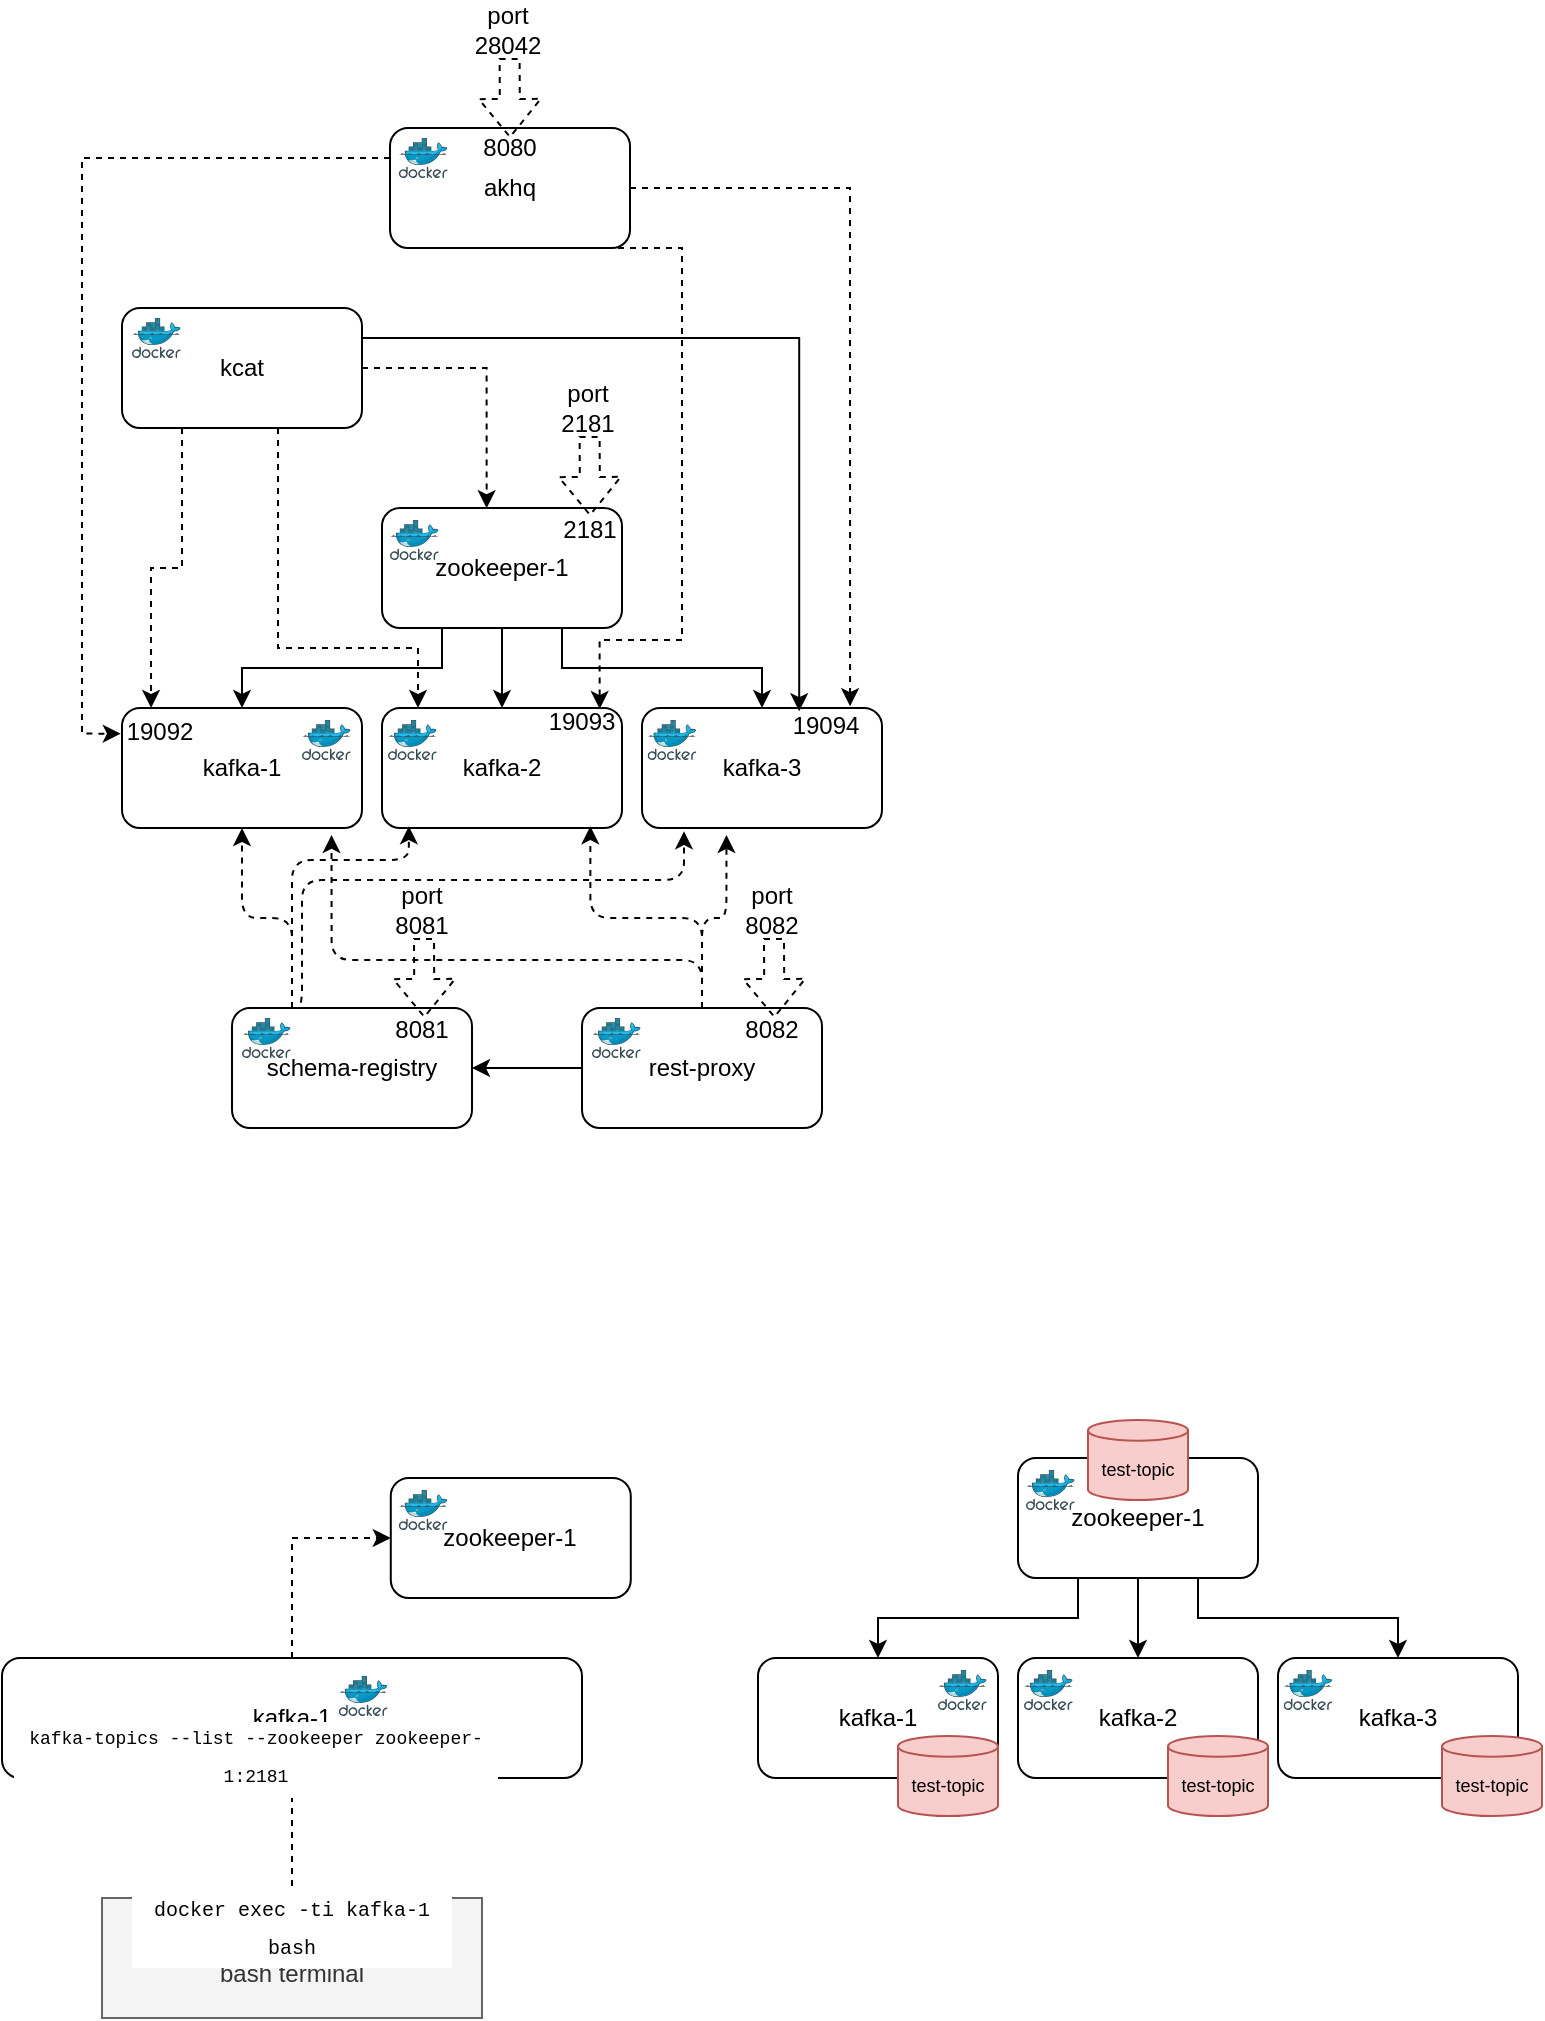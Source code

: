 <mxfile pages="3">
    <diagram id="u_uuwRc1NOv4MtVCJ0st" name="Page-1">
        <mxGraphModel dx="965" dy="603" grid="0" gridSize="10" guides="1" tooltips="1" connect="1" arrows="1" fold="1" page="1" pageScale="1" pageWidth="850" pageHeight="1100" math="0" shadow="0">
            <root>
                <mxCell id="0"/>
                <mxCell id="1" parent="0"/>
                <mxCell id="iMErdK-eLQG_Rrcvuobb-1" value="kafka-1" style="rounded=1;whiteSpace=wrap;html=1;" parent="1" vertex="1">
                    <mxGeometry x="140" y="374" width="120" height="60" as="geometry"/>
                </mxCell>
                <mxCell id="iMErdK-eLQG_Rrcvuobb-12" style="edgeStyle=orthogonalEdgeStyle;rounded=0;orthogonalLoop=1;jettySize=auto;html=1;exitX=0.25;exitY=1;exitDx=0;exitDy=0;entryX=0.5;entryY=0;entryDx=0;entryDy=0;" parent="1" source="iMErdK-eLQG_Rrcvuobb-2" target="iMErdK-eLQG_Rrcvuobb-1" edge="1">
                    <mxGeometry relative="1" as="geometry"/>
                </mxCell>
                <mxCell id="iMErdK-eLQG_Rrcvuobb-13" style="edgeStyle=orthogonalEdgeStyle;rounded=0;orthogonalLoop=1;jettySize=auto;html=1;exitX=0.5;exitY=1;exitDx=0;exitDy=0;entryX=0.5;entryY=0;entryDx=0;entryDy=0;" parent="1" source="iMErdK-eLQG_Rrcvuobb-2" target="iMErdK-eLQG_Rrcvuobb-3" edge="1">
                    <mxGeometry relative="1" as="geometry"/>
                </mxCell>
                <mxCell id="iMErdK-eLQG_Rrcvuobb-14" style="edgeStyle=orthogonalEdgeStyle;rounded=0;orthogonalLoop=1;jettySize=auto;html=1;exitX=0.75;exitY=1;exitDx=0;exitDy=0;entryX=0.5;entryY=0;entryDx=0;entryDy=0;" parent="1" source="iMErdK-eLQG_Rrcvuobb-2" target="iMErdK-eLQG_Rrcvuobb-4" edge="1">
                    <mxGeometry relative="1" as="geometry"/>
                </mxCell>
                <mxCell id="iMErdK-eLQG_Rrcvuobb-2" value="zookeeper-1" style="rounded=1;whiteSpace=wrap;html=1;" parent="1" vertex="1">
                    <mxGeometry x="270" y="274" width="120" height="60" as="geometry"/>
                </mxCell>
                <mxCell id="iMErdK-eLQG_Rrcvuobb-3" value="kafka-2" style="rounded=1;whiteSpace=wrap;html=1;" parent="1" vertex="1">
                    <mxGeometry x="270" y="374" width="120" height="60" as="geometry"/>
                </mxCell>
                <mxCell id="iMErdK-eLQG_Rrcvuobb-4" value="kafka-3" style="rounded=1;whiteSpace=wrap;html=1;" parent="1" vertex="1">
                    <mxGeometry x="400" y="374" width="120" height="60" as="geometry"/>
                </mxCell>
                <mxCell id="iMErdK-eLQG_Rrcvuobb-15" style="edgeStyle=orthogonalEdgeStyle;rounded=0;orthogonalLoop=1;jettySize=auto;html=1;exitX=1;exitY=0.5;exitDx=0;exitDy=0;entryX=0.436;entryY=0.002;entryDx=0;entryDy=0;entryPerimeter=0;dashed=1;" parent="1" source="iMErdK-eLQG_Rrcvuobb-5" target="iMErdK-eLQG_Rrcvuobb-2" edge="1">
                    <mxGeometry relative="1" as="geometry"/>
                </mxCell>
                <mxCell id="iMErdK-eLQG_Rrcvuobb-16" style="edgeStyle=orthogonalEdgeStyle;rounded=0;orthogonalLoop=1;jettySize=auto;html=1;exitX=0.25;exitY=1;exitDx=0;exitDy=0;entryX=0.121;entryY=-0.001;entryDx=0;entryDy=0;entryPerimeter=0;dashed=1;" parent="1" source="iMErdK-eLQG_Rrcvuobb-5" target="iMErdK-eLQG_Rrcvuobb-1" edge="1">
                    <mxGeometry relative="1" as="geometry"/>
                </mxCell>
                <mxCell id="iMErdK-eLQG_Rrcvuobb-17" style="edgeStyle=orthogonalEdgeStyle;rounded=0;orthogonalLoop=1;jettySize=auto;html=1;exitX=1;exitY=0.25;exitDx=0;exitDy=0;entryX=0.655;entryY=0.027;entryDx=0;entryDy=0;entryPerimeter=0;" parent="1" source="iMErdK-eLQG_Rrcvuobb-5" target="iMErdK-eLQG_Rrcvuobb-4" edge="1">
                    <mxGeometry relative="1" as="geometry"/>
                </mxCell>
                <mxCell id="iMErdK-eLQG_Rrcvuobb-18" style="edgeStyle=orthogonalEdgeStyle;rounded=0;orthogonalLoop=1;jettySize=auto;html=1;exitX=0.75;exitY=1;exitDx=0;exitDy=0;entryX=0.25;entryY=0;entryDx=0;entryDy=0;dashed=1;" parent="1" edge="1">
                    <mxGeometry relative="1" as="geometry">
                        <mxPoint x="218" y="234" as="sourcePoint"/>
                        <mxPoint x="288" y="374" as="targetPoint"/>
                        <Array as="points">
                            <mxPoint x="218" y="344"/>
                            <mxPoint x="288" y="344"/>
                        </Array>
                    </mxGeometry>
                </mxCell>
                <mxCell id="iMErdK-eLQG_Rrcvuobb-5" value="kcat" style="rounded=1;whiteSpace=wrap;html=1;" parent="1" vertex="1">
                    <mxGeometry x="140" y="174" width="120" height="60" as="geometry"/>
                </mxCell>
                <mxCell id="iMErdK-eLQG_Rrcvuobb-6" value="" style="sketch=0;aspect=fixed;html=1;points=[];align=center;image;fontSize=12;image=img/lib/mscae/Docker.svg;" parent="1" vertex="1">
                    <mxGeometry x="230" y="380" width="24.39" height="20" as="geometry"/>
                </mxCell>
                <mxCell id="iMErdK-eLQG_Rrcvuobb-7" value="" style="sketch=0;aspect=fixed;html=1;points=[];align=center;image;fontSize=12;image=img/lib/mscae/Docker.svg;" parent="1" vertex="1">
                    <mxGeometry x="273" y="380" width="24.39" height="20" as="geometry"/>
                </mxCell>
                <mxCell id="iMErdK-eLQG_Rrcvuobb-10" value="" style="sketch=0;aspect=fixed;html=1;points=[];align=center;image;fontSize=12;image=img/lib/mscae/Docker.svg;" parent="1" vertex="1">
                    <mxGeometry x="145" y="179" width="24.39" height="20" as="geometry"/>
                </mxCell>
                <mxCell id="iMErdK-eLQG_Rrcvuobb-11" value="" style="sketch=0;aspect=fixed;html=1;points=[];align=center;image;fontSize=12;image=img/lib/mscae/Docker.svg;" parent="1" vertex="1">
                    <mxGeometry x="274" y="280" width="24.39" height="20" as="geometry"/>
                </mxCell>
                <mxCell id="Xvgvric5l0xAFflvNCxh-2" style="edgeStyle=orthogonalEdgeStyle;rounded=0;orthogonalLoop=1;jettySize=auto;html=1;exitX=1;exitY=0.5;exitDx=0;exitDy=0;entryX=0.867;entryY=-0.015;entryDx=0;entryDy=0;entryPerimeter=0;dashed=1;" parent="1" source="iMErdK-eLQG_Rrcvuobb-19" target="iMErdK-eLQG_Rrcvuobb-4" edge="1">
                    <mxGeometry relative="1" as="geometry"/>
                </mxCell>
                <mxCell id="Xvgvric5l0xAFflvNCxh-3" style="edgeStyle=orthogonalEdgeStyle;rounded=0;orthogonalLoop=1;jettySize=auto;html=1;exitX=0;exitY=0.25;exitDx=0;exitDy=0;dashed=1;entryX=-0.005;entryY=0.214;entryDx=0;entryDy=0;entryPerimeter=0;" parent="1" source="iMErdK-eLQG_Rrcvuobb-19" target="iMErdK-eLQG_Rrcvuobb-1" edge="1">
                    <mxGeometry relative="1" as="geometry"/>
                </mxCell>
                <mxCell id="Xvgvric5l0xAFflvNCxh-4" style="edgeStyle=orthogonalEdgeStyle;rounded=0;orthogonalLoop=1;jettySize=auto;html=1;exitX=0.75;exitY=1;exitDx=0;exitDy=0;entryX=0.907;entryY=0.009;entryDx=0;entryDy=0;entryPerimeter=0;dashed=1;" parent="1" source="iMErdK-eLQG_Rrcvuobb-19" target="iMErdK-eLQG_Rrcvuobb-3" edge="1">
                    <mxGeometry relative="1" as="geometry">
                        <Array as="points">
                            <mxPoint x="420" y="144"/>
                            <mxPoint x="420" y="340"/>
                            <mxPoint x="379" y="340"/>
                        </Array>
                    </mxGeometry>
                </mxCell>
                <mxCell id="iMErdK-eLQG_Rrcvuobb-19" value="akhq" style="rounded=1;whiteSpace=wrap;html=1;" parent="1" vertex="1">
                    <mxGeometry x="274.0" y="84" width="120" height="60" as="geometry"/>
                </mxCell>
                <mxCell id="iMErdK-eLQG_Rrcvuobb-20" value="" style="sketch=0;aspect=fixed;html=1;points=[];align=center;image;fontSize=12;image=img/lib/mscae/Docker.svg;" parent="1" vertex="1">
                    <mxGeometry x="278.42" y="89" width="24.39" height="20" as="geometry"/>
                </mxCell>
                <mxCell id="iMErdK-eLQG_Rrcvuobb-21" value="" style="shape=flexArrow;endArrow=classic;html=1;rounded=0;dashed=1;entryX=0.5;entryY=0;entryDx=0;entryDy=0;" parent="1" edge="1">
                    <mxGeometry width="50" height="50" relative="1" as="geometry">
                        <mxPoint x="333.81" y="49" as="sourcePoint"/>
                        <mxPoint x="334.0" y="89" as="targetPoint"/>
                    </mxGeometry>
                </mxCell>
                <mxCell id="iMErdK-eLQG_Rrcvuobb-22" value="port 28042" style="text;html=1;strokeColor=none;fillColor=none;align=center;verticalAlign=middle;whiteSpace=wrap;rounded=0;" parent="1" vertex="1">
                    <mxGeometry x="307.81" y="20" width="50" height="30" as="geometry"/>
                </mxCell>
                <mxCell id="iMErdK-eLQG_Rrcvuobb-23" value="8080" style="text;html=1;strokeColor=none;fillColor=none;align=center;verticalAlign=middle;whiteSpace=wrap;rounded=0;" parent="1" vertex="1">
                    <mxGeometry x="303.81" y="79" width="60" height="30" as="geometry"/>
                </mxCell>
                <mxCell id="iMErdK-eLQG_Rrcvuobb-24" value="" style="shape=flexArrow;endArrow=classic;html=1;rounded=0;dashed=1;entryX=0.5;entryY=0;entryDx=0;entryDy=0;" parent="1" edge="1">
                    <mxGeometry width="50" height="50" relative="1" as="geometry">
                        <mxPoint x="373.81" y="238" as="sourcePoint"/>
                        <mxPoint x="374" y="278" as="targetPoint"/>
                    </mxGeometry>
                </mxCell>
                <mxCell id="iMErdK-eLQG_Rrcvuobb-25" value="port 2181" style="text;html=1;strokeColor=none;fillColor=none;align=center;verticalAlign=middle;whiteSpace=wrap;rounded=0;" parent="1" vertex="1">
                    <mxGeometry x="347.81" y="209" width="50" height="30" as="geometry"/>
                </mxCell>
                <mxCell id="iMErdK-eLQG_Rrcvuobb-26" value="2181" style="text;html=1;strokeColor=none;fillColor=none;align=center;verticalAlign=middle;whiteSpace=wrap;rounded=0;" parent="1" vertex="1">
                    <mxGeometry x="344" y="270" width="60" height="30" as="geometry"/>
                </mxCell>
                <mxCell id="Xvgvric5l0xAFflvNCxh-1" value="" style="sketch=0;aspect=fixed;html=1;points=[];align=center;image;fontSize=12;image=img/lib/mscae/Docker.svg;" parent="1" vertex="1">
                    <mxGeometry x="402.8" y="380" width="24.39" height="20" as="geometry"/>
                </mxCell>
                <mxCell id="Xvgvric5l0xAFflvNCxh-5" value="19093" style="text;html=1;strokeColor=none;fillColor=none;align=center;verticalAlign=middle;whiteSpace=wrap;rounded=0;" parent="1" vertex="1">
                    <mxGeometry x="340" y="366" width="60" height="30" as="geometry"/>
                </mxCell>
                <mxCell id="Xvgvric5l0xAFflvNCxh-6" value="19094" style="text;html=1;strokeColor=none;fillColor=none;align=center;verticalAlign=middle;whiteSpace=wrap;rounded=0;" parent="1" vertex="1">
                    <mxGeometry x="462" y="368" width="60" height="30" as="geometry"/>
                </mxCell>
                <mxCell id="Xvgvric5l0xAFflvNCxh-7" value="19092" style="text;html=1;strokeColor=none;fillColor=none;align=center;verticalAlign=middle;whiteSpace=wrap;rounded=0;" parent="1" vertex="1">
                    <mxGeometry x="129.19" y="371" width="60" height="30" as="geometry"/>
                </mxCell>
                <mxCell id="Xvgvric5l0xAFflvNCxh-15" style="edgeStyle=orthogonalEdgeStyle;rounded=0;orthogonalLoop=1;jettySize=auto;html=1;exitX=0.5;exitY=0;exitDx=0;exitDy=0;entryX=0;entryY=0.5;entryDx=0;entryDy=0;dashed=1;" parent="1" source="Xvgvric5l0xAFflvNCxh-8" target="Xvgvric5l0xAFflvNCxh-13" edge="1">
                    <mxGeometry relative="1" as="geometry"/>
                </mxCell>
                <mxCell id="Xvgvric5l0xAFflvNCxh-8" value="kafka-1" style="rounded=1;whiteSpace=wrap;html=1;" parent="1" vertex="1">
                    <mxGeometry x="80" y="849" width="290" height="60" as="geometry"/>
                </mxCell>
                <mxCell id="Xvgvric5l0xAFflvNCxh-9" value="" style="sketch=0;aspect=fixed;html=1;points=[];align=center;image;fontSize=12;image=img/lib/mscae/Docker.svg;" parent="1" vertex="1">
                    <mxGeometry x="248.42" y="858" width="24.39" height="20" as="geometry"/>
                </mxCell>
                <mxCell id="Xvgvric5l0xAFflvNCxh-12" style="edgeStyle=orthogonalEdgeStyle;rounded=0;orthogonalLoop=1;jettySize=auto;html=1;exitX=0.5;exitY=0;exitDx=0;exitDy=0;dashed=1;" parent="1" source="Xvgvric5l0xAFflvNCxh-11" target="Xvgvric5l0xAFflvNCxh-8" edge="1">
                    <mxGeometry relative="1" as="geometry"/>
                </mxCell>
                <mxCell id="Xvgvric5l0xAFflvNCxh-11" value="&lt;br&gt;bash terminal" style="rounded=0;whiteSpace=wrap;html=1;fillColor=#f5f5f5;fontColor=#333333;strokeColor=#666666;" parent="1" vertex="1">
                    <mxGeometry x="130" y="969" width="190" height="60" as="geometry"/>
                </mxCell>
                <mxCell id="Xvgvric5l0xAFflvNCxh-13" value="zookeeper-1" style="rounded=1;whiteSpace=wrap;html=1;" parent="1" vertex="1">
                    <mxGeometry x="274.39" y="759" width="120" height="60" as="geometry"/>
                </mxCell>
                <mxCell id="Xvgvric5l0xAFflvNCxh-14" value="" style="sketch=0;aspect=fixed;html=1;points=[];align=center;image;fontSize=12;image=img/lib/mscae/Docker.svg;" parent="1" vertex="1">
                    <mxGeometry x="278.39" y="765" width="24.39" height="20" as="geometry"/>
                </mxCell>
                <mxCell id="Xvgvric5l0xAFflvNCxh-16" value="&#10;&#10;&lt;div style=&quot;color: rgb(0, 0, 0); background-color: rgb(255, 255, 255); font-family: consolas, &amp;quot;courier new&amp;quot;, monospace; font-weight: normal; font-size: 10px; line-height: 19px;&quot;&gt;&lt;div style=&quot;font-size: 10px;&quot;&gt;&lt;span style=&quot;color: rgb(0, 0, 0); font-size: 10px;&quot;&gt;docker exec -ti kafka-1 bash&lt;/span&gt;&lt;/div&gt;&lt;/div&gt;&#10;&#10;" style="text;html=1;strokeColor=none;fillColor=none;align=center;verticalAlign=middle;whiteSpace=wrap;rounded=0;fontSize=10;" parent="1" vertex="1">
                    <mxGeometry x="144.19" y="969" width="162.19" height="30" as="geometry"/>
                </mxCell>
                <mxCell id="Xvgvric5l0xAFflvNCxh-17" value="&lt;div style=&quot;background-color: rgb(255, 255, 255); font-family: consolas, &amp;quot;courier new&amp;quot;, monospace; font-size: 9px; line-height: 19px;&quot;&gt;kafka-topics --list --zookeeper zookeeper-1:2181&lt;/div&gt;" style="text;html=1;strokeColor=none;fillColor=none;align=center;verticalAlign=middle;whiteSpace=wrap;rounded=0;fontSize=9;" parent="1" vertex="1">
                    <mxGeometry x="85" y="884" width="243.77" height="30" as="geometry"/>
                </mxCell>
                <mxCell id="Xvgvric5l0xAFflvNCxh-18" value="kafka-1" style="rounded=1;whiteSpace=wrap;html=1;" parent="1" vertex="1">
                    <mxGeometry x="458" y="849" width="120" height="60" as="geometry"/>
                </mxCell>
                <mxCell id="Xvgvric5l0xAFflvNCxh-19" style="edgeStyle=orthogonalEdgeStyle;rounded=0;orthogonalLoop=1;jettySize=auto;html=1;exitX=0.25;exitY=1;exitDx=0;exitDy=0;entryX=0.5;entryY=0;entryDx=0;entryDy=0;" parent="1" source="Xvgvric5l0xAFflvNCxh-22" target="Xvgvric5l0xAFflvNCxh-18" edge="1">
                    <mxGeometry relative="1" as="geometry"/>
                </mxCell>
                <mxCell id="Xvgvric5l0xAFflvNCxh-20" style="edgeStyle=orthogonalEdgeStyle;rounded=0;orthogonalLoop=1;jettySize=auto;html=1;exitX=0.5;exitY=1;exitDx=0;exitDy=0;entryX=0.5;entryY=0;entryDx=0;entryDy=0;" parent="1" source="Xvgvric5l0xAFflvNCxh-22" target="Xvgvric5l0xAFflvNCxh-23" edge="1">
                    <mxGeometry relative="1" as="geometry"/>
                </mxCell>
                <mxCell id="Xvgvric5l0xAFflvNCxh-21" style="edgeStyle=orthogonalEdgeStyle;rounded=0;orthogonalLoop=1;jettySize=auto;html=1;exitX=0.75;exitY=1;exitDx=0;exitDy=0;entryX=0.5;entryY=0;entryDx=0;entryDy=0;" parent="1" source="Xvgvric5l0xAFflvNCxh-22" target="Xvgvric5l0xAFflvNCxh-24" edge="1">
                    <mxGeometry relative="1" as="geometry"/>
                </mxCell>
                <mxCell id="Xvgvric5l0xAFflvNCxh-22" value="zookeeper-1" style="rounded=1;whiteSpace=wrap;html=1;" parent="1" vertex="1">
                    <mxGeometry x="588" y="749" width="120" height="60" as="geometry"/>
                </mxCell>
                <mxCell id="Xvgvric5l0xAFflvNCxh-23" value="kafka-2" style="rounded=1;whiteSpace=wrap;html=1;" parent="1" vertex="1">
                    <mxGeometry x="588" y="849" width="120" height="60" as="geometry"/>
                </mxCell>
                <mxCell id="Xvgvric5l0xAFflvNCxh-24" value="kafka-3" style="rounded=1;whiteSpace=wrap;html=1;" parent="1" vertex="1">
                    <mxGeometry x="718" y="849" width="120" height="60" as="geometry"/>
                </mxCell>
                <mxCell id="Xvgvric5l0xAFflvNCxh-25" value="" style="sketch=0;aspect=fixed;html=1;points=[];align=center;image;fontSize=12;image=img/lib/mscae/Docker.svg;" parent="1" vertex="1">
                    <mxGeometry x="548" y="855" width="24.39" height="20" as="geometry"/>
                </mxCell>
                <mxCell id="Xvgvric5l0xAFflvNCxh-26" value="" style="sketch=0;aspect=fixed;html=1;points=[];align=center;image;fontSize=12;image=img/lib/mscae/Docker.svg;" parent="1" vertex="1">
                    <mxGeometry x="591" y="855" width="24.39" height="20" as="geometry"/>
                </mxCell>
                <mxCell id="Xvgvric5l0xAFflvNCxh-27" value="" style="sketch=0;aspect=fixed;html=1;points=[];align=center;image;fontSize=12;image=img/lib/mscae/Docker.svg;" parent="1" vertex="1">
                    <mxGeometry x="592" y="755" width="24.39" height="20" as="geometry"/>
                </mxCell>
                <mxCell id="Xvgvric5l0xAFflvNCxh-29" value="" style="sketch=0;aspect=fixed;html=1;points=[];align=center;image;fontSize=12;image=img/lib/mscae/Docker.svg;" parent="1" vertex="1">
                    <mxGeometry x="720.8" y="855" width="24.39" height="20" as="geometry"/>
                </mxCell>
                <mxCell id="Xvgvric5l0xAFflvNCxh-33" value="test-topic" style="shape=cylinder3;whiteSpace=wrap;html=1;boundedLbl=1;backgroundOutline=1;size=5.2;fontSize=9;fillColor=#f8cecc;strokeColor=#b85450;" parent="1" vertex="1">
                    <mxGeometry x="623" y="730" width="50" height="40" as="geometry"/>
                </mxCell>
                <mxCell id="Xvgvric5l0xAFflvNCxh-34" value="test-topic" style="shape=cylinder3;whiteSpace=wrap;html=1;boundedLbl=1;backgroundOutline=1;size=5.2;fontSize=9;fillColor=#f8cecc;strokeColor=#b85450;" parent="1" vertex="1">
                    <mxGeometry x="528" y="888" width="50" height="40" as="geometry"/>
                </mxCell>
                <mxCell id="Xvgvric5l0xAFflvNCxh-35" value="test-topic" style="shape=cylinder3;whiteSpace=wrap;html=1;boundedLbl=1;backgroundOutline=1;size=5.2;fontSize=9;fillColor=#f8cecc;strokeColor=#b85450;" parent="1" vertex="1">
                    <mxGeometry x="663" y="888" width="50" height="40" as="geometry"/>
                </mxCell>
                <mxCell id="Xvgvric5l0xAFflvNCxh-36" value="test-topic" style="shape=cylinder3;whiteSpace=wrap;html=1;boundedLbl=1;backgroundOutline=1;size=5.2;fontSize=9;fillColor=#f8cecc;strokeColor=#b85450;" parent="1" vertex="1">
                    <mxGeometry x="800" y="888" width="50" height="40" as="geometry"/>
                </mxCell>
                <mxCell id="15" style="edgeStyle=orthogonalEdgeStyle;html=1;exitX=0.25;exitY=0;exitDx=0;exitDy=0;dashed=1;" edge="1" parent="1" source="2" target="iMErdK-eLQG_Rrcvuobb-1">
                    <mxGeometry relative="1" as="geometry"/>
                </mxCell>
                <mxCell id="16" style="edgeStyle=orthogonalEdgeStyle;html=1;exitX=0.25;exitY=0;exitDx=0;exitDy=0;entryX=0.112;entryY=0.985;entryDx=0;entryDy=0;entryPerimeter=0;dashed=1;" edge="1" parent="1" source="2" target="iMErdK-eLQG_Rrcvuobb-3">
                    <mxGeometry relative="1" as="geometry">
                        <Array as="points">
                            <mxPoint x="225" y="450"/>
                            <mxPoint x="283" y="450"/>
                        </Array>
                    </mxGeometry>
                </mxCell>
                <mxCell id="17" style="edgeStyle=orthogonalEdgeStyle;html=1;exitX=0.25;exitY=0;exitDx=0;exitDy=0;entryX=0.175;entryY=1.027;entryDx=0;entryDy=0;entryPerimeter=0;dashed=1;" edge="1" parent="1" source="2" target="iMErdK-eLQG_Rrcvuobb-4">
                    <mxGeometry relative="1" as="geometry">
                        <Array as="points">
                            <mxPoint x="230" y="524"/>
                            <mxPoint x="230" y="460"/>
                            <mxPoint x="421" y="460"/>
                        </Array>
                    </mxGeometry>
                </mxCell>
                <mxCell id="2" value="schema-registry" style="rounded=1;whiteSpace=wrap;html=1;" vertex="1" parent="1">
                    <mxGeometry x="195" y="524" width="120" height="60" as="geometry"/>
                </mxCell>
                <mxCell id="3" value="" style="sketch=0;aspect=fixed;html=1;points=[];align=center;image;fontSize=12;image=img/lib/mscae/Docker.svg;" vertex="1" parent="1">
                    <mxGeometry x="200" y="529" width="24.39" height="20" as="geometry"/>
                </mxCell>
                <mxCell id="4" value="" style="shape=flexArrow;endArrow=classic;html=1;rounded=0;dashed=1;entryX=0.5;entryY=0;entryDx=0;entryDy=0;" edge="1" parent="1">
                    <mxGeometry width="50" height="50" relative="1" as="geometry">
                        <mxPoint x="291" y="489.0" as="sourcePoint"/>
                        <mxPoint x="291.19" y="529.0" as="targetPoint"/>
                    </mxGeometry>
                </mxCell>
                <mxCell id="5" value="port 8081" style="text;html=1;strokeColor=none;fillColor=none;align=center;verticalAlign=middle;whiteSpace=wrap;rounded=0;" vertex="1" parent="1">
                    <mxGeometry x="265" y="460" width="50" height="30" as="geometry"/>
                </mxCell>
                <mxCell id="6" value="8081" style="text;html=1;strokeColor=none;fillColor=none;align=center;verticalAlign=middle;whiteSpace=wrap;rounded=0;" vertex="1" parent="1">
                    <mxGeometry x="260" y="520" width="60" height="30" as="geometry"/>
                </mxCell>
                <mxCell id="12" style="edgeStyle=orthogonalEdgeStyle;html=1;exitX=0;exitY=0.5;exitDx=0;exitDy=0;" edge="1" parent="1" source="7" target="2">
                    <mxGeometry relative="1" as="geometry"/>
                </mxCell>
                <mxCell id="18" style="edgeStyle=orthogonalEdgeStyle;html=1;exitX=0.5;exitY=0;exitDx=0;exitDy=0;entryX=0.352;entryY=1.058;entryDx=0;entryDy=0;entryPerimeter=0;dashed=1;" edge="1" parent="1" source="7" target="iMErdK-eLQG_Rrcvuobb-4">
                    <mxGeometry relative="1" as="geometry"/>
                </mxCell>
                <mxCell id="19" style="edgeStyle=orthogonalEdgeStyle;html=1;exitX=0.5;exitY=0;exitDx=0;exitDy=0;entryX=0.868;entryY=0.985;entryDx=0;entryDy=0;entryPerimeter=0;dashed=1;" edge="1" parent="1" source="7" target="iMErdK-eLQG_Rrcvuobb-3">
                    <mxGeometry relative="1" as="geometry"/>
                </mxCell>
                <mxCell id="20" style="edgeStyle=orthogonalEdgeStyle;html=1;exitX=0.5;exitY=0;exitDx=0;exitDy=0;entryX=0.873;entryY=1.058;entryDx=0;entryDy=0;entryPerimeter=0;dashed=1;" edge="1" parent="1" source="7" target="iMErdK-eLQG_Rrcvuobb-1">
                    <mxGeometry relative="1" as="geometry">
                        <Array as="points">
                            <mxPoint x="430" y="500"/>
                            <mxPoint x="245" y="500"/>
                        </Array>
                    </mxGeometry>
                </mxCell>
                <mxCell id="7" value="rest-proxy" style="rounded=1;whiteSpace=wrap;html=1;" vertex="1" parent="1">
                    <mxGeometry x="370" y="524" width="120" height="60" as="geometry"/>
                </mxCell>
                <mxCell id="8" value="" style="sketch=0;aspect=fixed;html=1;points=[];align=center;image;fontSize=12;image=img/lib/mscae/Docker.svg;" vertex="1" parent="1">
                    <mxGeometry x="375" y="529" width="24.39" height="20" as="geometry"/>
                </mxCell>
                <mxCell id="9" value="" style="shape=flexArrow;endArrow=classic;html=1;rounded=0;dashed=1;entryX=0.5;entryY=0;entryDx=0;entryDy=0;" edge="1" parent="1">
                    <mxGeometry width="50" height="50" relative="1" as="geometry">
                        <mxPoint x="466" y="489.0" as="sourcePoint"/>
                        <mxPoint x="466.19" y="529.0" as="targetPoint"/>
                    </mxGeometry>
                </mxCell>
                <mxCell id="10" value="port 8082" style="text;html=1;strokeColor=none;fillColor=none;align=center;verticalAlign=middle;whiteSpace=wrap;rounded=0;" vertex="1" parent="1">
                    <mxGeometry x="440" y="460" width="50" height="30" as="geometry"/>
                </mxCell>
                <mxCell id="11" value="8082" style="text;html=1;strokeColor=none;fillColor=none;align=center;verticalAlign=middle;whiteSpace=wrap;rounded=0;" vertex="1" parent="1">
                    <mxGeometry x="435" y="520" width="60" height="30" as="geometry"/>
                </mxCell>
            </root>
        </mxGraphModel>
    </diagram>
    <diagram id="PzvFDjlK8IA-W3NOk99B" name="Page-2">
        <mxGraphModel dx="1358" dy="752" grid="1" gridSize="10" guides="1" tooltips="1" connect="1" arrows="1" fold="1" page="0" pageScale="1" pageWidth="850" pageHeight="1100" math="0" shadow="0">
            <root>
                <mxCell id="0"/>
                <mxCell id="1" parent="0"/>
                <mxCell id="pv3WKwKZYlG93iTxQAby-16" value="" style="rounded=0;whiteSpace=wrap;html=1;fontSize=9;fillColor=#f5f5f5;fontColor=#333333;strokeColor=#666666;" vertex="1" parent="1">
                    <mxGeometry x="140" y="255" width="440" height="285" as="geometry"/>
                </mxCell>
                <mxCell id="pv3WKwKZYlG93iTxQAby-1" value="kafka-1" style="rounded=1;whiteSpace=wrap;html=1;" vertex="1" parent="1">
                    <mxGeometry x="170" y="409" width="120" height="60" as="geometry"/>
                </mxCell>
                <mxCell id="pv3WKwKZYlG93iTxQAby-2" style="edgeStyle=orthogonalEdgeStyle;rounded=0;orthogonalLoop=1;jettySize=auto;html=1;exitX=0.25;exitY=1;exitDx=0;exitDy=0;entryX=0.75;entryY=0;entryDx=0;entryDy=0;" edge="1" parent="1" source="pv3WKwKZYlG93iTxQAby-5" target="pv3WKwKZYlG93iTxQAby-1">
                    <mxGeometry relative="1" as="geometry"/>
                </mxCell>
                <mxCell id="pv3WKwKZYlG93iTxQAby-3" style="edgeStyle=orthogonalEdgeStyle;rounded=0;orthogonalLoop=1;jettySize=auto;html=1;exitX=0.5;exitY=1;exitDx=0;exitDy=0;entryX=0.5;entryY=0;entryDx=0;entryDy=0;" edge="1" parent="1" source="pv3WKwKZYlG93iTxQAby-5" target="pv3WKwKZYlG93iTxQAby-6">
                    <mxGeometry relative="1" as="geometry"/>
                </mxCell>
                <mxCell id="pv3WKwKZYlG93iTxQAby-4" style="edgeStyle=orthogonalEdgeStyle;rounded=0;orthogonalLoop=1;jettySize=auto;html=1;exitX=0.75;exitY=1;exitDx=0;exitDy=0;entryX=0.5;entryY=0;entryDx=0;entryDy=0;" edge="1" parent="1" source="pv3WKwKZYlG93iTxQAby-5" target="pv3WKwKZYlG93iTxQAby-7">
                    <mxGeometry relative="1" as="geometry"/>
                </mxCell>
                <mxCell id="pv3WKwKZYlG93iTxQAby-5" value="zookeeper-1" style="rounded=1;whiteSpace=wrap;html=1;" vertex="1" parent="1">
                    <mxGeometry x="300" y="309" width="120" height="60" as="geometry"/>
                </mxCell>
                <mxCell id="pv3WKwKZYlG93iTxQAby-6" value="kafka-2" style="rounded=1;whiteSpace=wrap;html=1;" vertex="1" parent="1">
                    <mxGeometry x="300" y="409" width="120" height="60" as="geometry"/>
                </mxCell>
                <mxCell id="pv3WKwKZYlG93iTxQAby-7" value="kafka-3" style="rounded=1;whiteSpace=wrap;html=1;" vertex="1" parent="1">
                    <mxGeometry x="430" y="409" width="120" height="60" as="geometry"/>
                </mxCell>
                <mxCell id="pv3WKwKZYlG93iTxQAby-8" value="" style="sketch=0;aspect=fixed;html=1;points=[];align=center;image;fontSize=12;image=img/lib/mscae/Docker.svg;" vertex="1" parent="1">
                    <mxGeometry x="260" y="415" width="24.39" height="20" as="geometry"/>
                </mxCell>
                <mxCell id="pv3WKwKZYlG93iTxQAby-9" value="" style="sketch=0;aspect=fixed;html=1;points=[];align=center;image;fontSize=12;image=img/lib/mscae/Docker.svg;" vertex="1" parent="1">
                    <mxGeometry x="303" y="415" width="24.39" height="20" as="geometry"/>
                </mxCell>
                <mxCell id="pv3WKwKZYlG93iTxQAby-10" value="" style="sketch=0;aspect=fixed;html=1;points=[];align=center;image;fontSize=12;image=img/lib/mscae/Docker.svg;" vertex="1" parent="1">
                    <mxGeometry x="304" y="315" width="24.39" height="20" as="geometry"/>
                </mxCell>
                <mxCell id="pv3WKwKZYlG93iTxQAby-11" value="" style="sketch=0;aspect=fixed;html=1;points=[];align=center;image;fontSize=12;image=img/lib/mscae/Docker.svg;" vertex="1" parent="1">
                    <mxGeometry x="432.8" y="415" width="24.39" height="20" as="geometry"/>
                </mxCell>
                <mxCell id="pv3WKwKZYlG93iTxQAby-13" value="test-topic" style="shape=cylinder3;whiteSpace=wrap;html=1;boundedLbl=1;backgroundOutline=1;size=5.2;fontSize=9;fillColor=#f8cecc;strokeColor=#b85450;" vertex="1" parent="1">
                    <mxGeometry x="199.39" y="490" width="105" height="40" as="geometry"/>
                </mxCell>
                <mxCell id="pv3WKwKZYlG93iTxQAby-17" value="Kafka Cluster" style="text;html=1;strokeColor=none;fillColor=none;align=center;verticalAlign=middle;whiteSpace=wrap;rounded=0;fontSize=9;" vertex="1" parent="1">
                    <mxGeometry x="519" y="255" width="60" height="30" as="geometry"/>
                </mxCell>
                <mxCell id="ieklSCvzwvXhDXg3WENt-3" style="edgeStyle=orthogonalEdgeStyle;rounded=0;orthogonalLoop=1;jettySize=auto;html=1;exitX=0.5;exitY=1;exitDx=0;exitDy=0;entryX=0.25;entryY=0;entryDx=0;entryDy=0;dashed=1;fontSize=9;" edge="1" parent="1" source="ieklSCvzwvXhDXg3WENt-1" target="pv3WKwKZYlG93iTxQAby-1">
                    <mxGeometry relative="1" as="geometry"/>
                </mxCell>
                <mxCell id="ieklSCvzwvXhDXg3WENt-6" style="edgeStyle=orthogonalEdgeStyle;rounded=0;orthogonalLoop=1;jettySize=auto;html=1;exitX=0.75;exitY=1;exitDx=0;exitDy=0;dashed=1;fontSize=9;" edge="1" parent="1" source="ieklSCvzwvXhDXg3WENt-1" target="pv3WKwKZYlG93iTxQAby-1">
                    <mxGeometry relative="1" as="geometry">
                        <Array as="points">
                            <mxPoint x="260" y="350"/>
                            <mxPoint x="230" y="350"/>
                        </Array>
                    </mxGeometry>
                </mxCell>
                <mxCell id="ieklSCvzwvXhDXg3WENt-1" value="kafkacat" style="rounded=1;whiteSpace=wrap;html=1;" vertex="1" parent="1">
                    <mxGeometry x="170" y="150" width="120" height="60" as="geometry"/>
                </mxCell>
                <mxCell id="ieklSCvzwvXhDXg3WENt-2" value="" style="sketch=0;aspect=fixed;html=1;points=[];align=center;image;fontSize=12;image=img/lib/mscae/Docker.svg;" vertex="1" parent="1">
                    <mxGeometry x="175" y="155" width="24.39" height="20" as="geometry"/>
                </mxCell>
                <mxCell id="ieklSCvzwvXhDXg3WENt-4" style="edgeStyle=orthogonalEdgeStyle;rounded=0;orthogonalLoop=1;jettySize=auto;html=1;exitX=0.25;exitY=0;exitDx=0;exitDy=0;entryX=0.145;entryY=0;entryDx=0;entryDy=1.508;entryPerimeter=0;dashed=1;fontSize=9;" edge="1" parent="1" source="pv3WKwKZYlG93iTxQAby-1" target="pv3WKwKZYlG93iTxQAby-13">
                    <mxGeometry relative="1" as="geometry">
                        <Array as="points">
                            <mxPoint x="200" y="460"/>
                            <mxPoint x="215" y="460"/>
                            <mxPoint x="215" y="492"/>
                        </Array>
                    </mxGeometry>
                </mxCell>
                <mxCell id="ieklSCvzwvXhDXg3WENt-5" value="&lt;div style=&quot;background-color: rgb(255, 255, 255); font-family: consolas, &amp;quot;courier new&amp;quot;, monospace; font-size: 10px; line-height: 19px;&quot;&gt;kafkacat -C -b kafka-1:19092 -t test-topic&lt;/div&gt;" style="text;html=1;strokeColor=none;fillColor=none;align=center;verticalAlign=middle;whiteSpace=wrap;rounded=0;fontSize=10;" vertex="1" parent="1">
                    <mxGeometry x="-14" y="210" width="247.4" height="30" as="geometry"/>
                </mxCell>
                <mxCell id="ieklSCvzwvXhDXg3WENt-7" style="edgeStyle=orthogonalEdgeStyle;rounded=0;orthogonalLoop=1;jettySize=auto;html=1;exitX=0.5;exitY=0;exitDx=0;exitDy=0;entryX=0.5;entryY=0;entryDx=0;entryDy=0;entryPerimeter=0;dashed=1;fontSize=9;" edge="1" parent="1" source="pv3WKwKZYlG93iTxQAby-1" target="pv3WKwKZYlG93iTxQAby-13">
                    <mxGeometry relative="1" as="geometry">
                        <Array as="points">
                            <mxPoint x="230" y="460"/>
                            <mxPoint x="252" y="460"/>
                        </Array>
                    </mxGeometry>
                </mxCell>
                <mxCell id="ieklSCvzwvXhDXg3WENt-8" value="&lt;div style=&quot;background-color: rgb(255, 255, 255); font-family: consolas, &amp;quot;courier new&amp;quot;, monospace; font-size: 10px; line-height: 19px;&quot;&gt;&lt;div style=&quot;font-family: consolas, &amp;quot;courier new&amp;quot;, monospace; font-size: 10px; line-height: 19px;&quot;&gt;kafkacat -P -b kafka-1:19092 -t test-topic&lt;/div&gt;&lt;/div&gt;" style="text;html=1;strokeColor=none;fillColor=none;align=center;verticalAlign=middle;whiteSpace=wrap;rounded=0;fontSize=10;" vertex="1" parent="1">
                    <mxGeometry x="254" y="212" width="263" height="30" as="geometry"/>
                </mxCell>
                <mxCell id="ieklSCvzwvXhDXg3WENt-9" value="test-topic" style="shape=cylinder3;whiteSpace=wrap;html=1;boundedLbl=1;backgroundOutline=1;size=5.2;fontSize=15;fillColor=#f8cecc;strokeColor=#b85450;" vertex="1" parent="1">
                    <mxGeometry x="210" y="820" width="170" height="130" as="geometry"/>
                </mxCell>
                <mxCell id="ieklSCvzwvXhDXg3WENt-20" style="edgeStyle=orthogonalEdgeStyle;rounded=0;orthogonalLoop=1;jettySize=auto;html=1;exitX=1.003;exitY=0.102;exitDx=0;exitDy=0;entryX=-0.006;entryY=0.166;entryDx=0;entryDy=0;entryPerimeter=0;dashed=1;fontSize=15;exitPerimeter=0;" edge="1" parent="1" source="ieklSCvzwvXhDXg3WENt-19" target="ieklSCvzwvXhDXg3WENt-9">
                    <mxGeometry relative="1" as="geometry">
                        <Array as="points">
                            <mxPoint x="80" y="850"/>
                            <mxPoint x="145" y="850"/>
                            <mxPoint x="145" y="842"/>
                        </Array>
                    </mxGeometry>
                </mxCell>
                <mxCell id="ieklSCvzwvXhDXg3WENt-19" value="Producer" style="rounded=0;whiteSpace=wrap;html=1;fontSize=15;" vertex="1" parent="1">
                    <mxGeometry x="-40" y="840" width="120" height="60" as="geometry"/>
                </mxCell>
                <mxCell id="ieklSCvzwvXhDXg3WENt-21" style="edgeStyle=orthogonalEdgeStyle;rounded=0;orthogonalLoop=1;jettySize=auto;html=1;exitX=1;exitY=0.5;exitDx=0;exitDy=0;entryX=0;entryY=0;entryDx=0;entryDy=94.9;entryPerimeter=0;dashed=1;fontSize=15;" edge="1" source="ieklSCvzwvXhDXg3WENt-22" parent="1">
                    <mxGeometry relative="1" as="geometry">
                        <mxPoint x="180" y="854.9" as="targetPoint"/>
                    </mxGeometry>
                </mxCell>
                <mxCell id="ieklSCvzwvXhDXg3WENt-22" value="Producer" style="rounded=0;whiteSpace=wrap;html=1;fontSize=15;" vertex="1" parent="1">
                    <mxGeometry x="-30" y="850" width="120" height="60" as="geometry"/>
                </mxCell>
                <mxCell id="ieklSCvzwvXhDXg3WENt-23" style="edgeStyle=orthogonalEdgeStyle;rounded=0;orthogonalLoop=1;jettySize=auto;html=1;exitX=1;exitY=0.5;exitDx=0;exitDy=0;entryX=0;entryY=0;entryDx=0;entryDy=94.9;entryPerimeter=0;dashed=1;fontSize=15;" edge="1" source="ieklSCvzwvXhDXg3WENt-24" parent="1">
                    <mxGeometry relative="1" as="geometry">
                        <mxPoint x="190" y="864.9" as="targetPoint"/>
                    </mxGeometry>
                </mxCell>
                <mxCell id="ieklSCvzwvXhDXg3WENt-24" value="Producer" style="rounded=0;whiteSpace=wrap;html=1;fontSize=15;" vertex="1" parent="1">
                    <mxGeometry x="-20" y="860" width="120" height="60" as="geometry"/>
                </mxCell>
                <mxCell id="ieklSCvzwvXhDXg3WENt-25" style="edgeStyle=orthogonalEdgeStyle;rounded=0;orthogonalLoop=1;jettySize=auto;html=1;exitX=1;exitY=0.5;exitDx=0;exitDy=0;entryX=0;entryY=0;entryDx=0;entryDy=94.9;entryPerimeter=0;dashed=1;fontSize=15;" edge="1" source="ieklSCvzwvXhDXg3WENt-26" parent="1">
                    <mxGeometry relative="1" as="geometry">
                        <mxPoint x="200" y="874.9" as="targetPoint"/>
                    </mxGeometry>
                </mxCell>
                <mxCell id="ieklSCvzwvXhDXg3WENt-26" value="Producer" style="rounded=0;whiteSpace=wrap;html=1;fontSize=15;" vertex="1" parent="1">
                    <mxGeometry x="-10" y="870" width="120" height="60" as="geometry"/>
                </mxCell>
                <mxCell id="ieklSCvzwvXhDXg3WENt-27" style="edgeStyle=orthogonalEdgeStyle;rounded=0;orthogonalLoop=1;jettySize=auto;html=1;exitX=1;exitY=0.5;exitDx=0;exitDy=0;entryX=0;entryY=0;entryDx=0;entryDy=94.9;entryPerimeter=0;dashed=1;fontSize=15;" edge="1" source="ieklSCvzwvXhDXg3WENt-28" parent="1">
                    <mxGeometry relative="1" as="geometry">
                        <mxPoint x="210" y="884.9" as="targetPoint"/>
                    </mxGeometry>
                </mxCell>
                <mxCell id="ieklSCvzwvXhDXg3WENt-28" value="Producer" style="rounded=0;whiteSpace=wrap;html=1;fontSize=15;" vertex="1" parent="1">
                    <mxGeometry y="880" width="120" height="60" as="geometry"/>
                </mxCell>
                <mxCell id="ieklSCvzwvXhDXg3WENt-29" style="edgeStyle=orthogonalEdgeStyle;rounded=0;orthogonalLoop=1;jettySize=auto;html=1;exitX=1;exitY=0.5;exitDx=0;exitDy=0;entryX=0;entryY=0;entryDx=0;entryDy=94.9;entryPerimeter=0;dashed=1;fontSize=15;" edge="1" source="ieklSCvzwvXhDXg3WENt-30" parent="1">
                    <mxGeometry relative="1" as="geometry">
                        <mxPoint x="220" y="894.9" as="targetPoint"/>
                    </mxGeometry>
                </mxCell>
                <mxCell id="ieklSCvzwvXhDXg3WENt-30" value="Producer" style="rounded=0;whiteSpace=wrap;html=1;fontSize=15;" vertex="1" parent="1">
                    <mxGeometry x="10" y="890" width="120" height="60" as="geometry"/>
                </mxCell>
                <mxCell id="ieklSCvzwvXhDXg3WENt-31" style="edgeStyle=orthogonalEdgeStyle;rounded=0;orthogonalLoop=1;jettySize=auto;html=1;exitX=1;exitY=0.5;exitDx=0;exitDy=0;entryX=0;entryY=0;entryDx=0;entryDy=94.9;entryPerimeter=0;dashed=1;fontSize=15;" edge="1" source="ieklSCvzwvXhDXg3WENt-32" parent="1">
                    <mxGeometry relative="1" as="geometry">
                        <mxPoint x="230" y="904.9" as="targetPoint"/>
                    </mxGeometry>
                </mxCell>
                <mxCell id="ieklSCvzwvXhDXg3WENt-32" value="Producer" style="rounded=0;whiteSpace=wrap;html=1;fontSize=15;" vertex="1" parent="1">
                    <mxGeometry x="20" y="900" width="120" height="60" as="geometry"/>
                </mxCell>
                <mxCell id="ieklSCvzwvXhDXg3WENt-33" style="edgeStyle=orthogonalEdgeStyle;rounded=0;orthogonalLoop=1;jettySize=auto;html=1;exitX=1;exitY=0.5;exitDx=0;exitDy=0;entryX=0;entryY=0;entryDx=0;entryDy=94.9;entryPerimeter=0;dashed=1;fontSize=15;" edge="1" source="ieklSCvzwvXhDXg3WENt-34" parent="1">
                    <mxGeometry relative="1" as="geometry">
                        <mxPoint x="240" y="914.9" as="targetPoint"/>
                    </mxGeometry>
                </mxCell>
                <mxCell id="ieklSCvzwvXhDXg3WENt-34" value="Producer" style="rounded=0;whiteSpace=wrap;html=1;fontSize=15;" vertex="1" parent="1">
                    <mxGeometry x="30" y="910" width="120" height="60" as="geometry"/>
                </mxCell>
                <mxCell id="ieklSCvzwvXhDXg3WENt-35" value="Producing I, II, III, ... ,IX, X to test-topic" style="shape=callout;whiteSpace=wrap;html=1;perimeter=calloutPerimeter;fontSize=15;" vertex="1" parent="1">
                    <mxGeometry x="-5" y="750" width="150" height="80" as="geometry"/>
                </mxCell>
                <mxCell id="ieklSCvzwvXhDXg3WENt-36" value="Consumer" style="rounded=0;whiteSpace=wrap;html=1;fontSize=15;fillColor=#e1d5e7;strokeColor=#9673a6;" vertex="1" parent="1">
                    <mxGeometry x="480" y="940" width="120" height="60" as="geometry"/>
                </mxCell>
                <mxCell id="ieklSCvzwvXhDXg3WENt-37" value="Consumer" style="rounded=0;whiteSpace=wrap;html=1;fontSize=15;fillColor=#e1d5e7;strokeColor=#9673a6;" vertex="1" parent="1">
                    <mxGeometry x="480" y="830" width="120" height="60" as="geometry"/>
                </mxCell>
                <mxCell id="ieklSCvzwvXhDXg3WENt-38" value="" style="curved=1;endArrow=classic;html=1;rounded=0;dashed=1;fontSize=15;entryX=0;entryY=0.25;entryDx=0;entryDy=0;exitX=0;exitY=0.5;exitDx=0;exitDy=0;" edge="1" parent="1" source="ieklSCvzwvXhDXg3WENt-37" target="ieklSCvzwvXhDXg3WENt-37">
                    <mxGeometry width="50" height="50" relative="1" as="geometry">
                        <mxPoint x="300" y="860" as="sourcePoint"/>
                        <mxPoint x="350" y="810" as="targetPoint"/>
                        <Array as="points">
                            <mxPoint x="390" y="870"/>
                            <mxPoint x="350" y="860"/>
                        </Array>
                    </mxGeometry>
                </mxCell>
                <mxCell id="ieklSCvzwvXhDXg3WENt-39" value="" style="curved=1;endArrow=classic;html=1;rounded=0;dashed=1;fontSize=15;entryX=0;entryY=0.25;entryDx=0;entryDy=0;exitX=0;exitY=0.5;exitDx=0;exitDy=0;" edge="1" parent="1" source="ieklSCvzwvXhDXg3WENt-36" target="ieklSCvzwvXhDXg3WENt-36">
                    <mxGeometry width="50" height="50" relative="1" as="geometry">
                        <mxPoint x="490" y="870" as="sourcePoint"/>
                        <mxPoint x="490" y="855" as="targetPoint"/>
                        <Array as="points">
                            <mxPoint x="380" y="900"/>
                            <mxPoint x="360" y="870"/>
                        </Array>
                    </mxGeometry>
                </mxCell>
                <mxCell id="ieklSCvzwvXhDXg3WENt-40" value="Consuming I, II, III, ... ,IX, X from test-topic" style="shape=callout;whiteSpace=wrap;html=1;perimeter=calloutPerimeter;fontSize=15;" vertex="1" parent="1">
                    <mxGeometry x="360" y="770" width="150" height="80" as="geometry"/>
                </mxCell>
                <mxCell id="ieklSCvzwvXhDXg3WENt-41" value="" style="shape=callout;whiteSpace=wrap;html=1;perimeter=calloutPerimeter;fontSize=15;rotation=-180;" vertex="1" parent="1">
                    <mxGeometry x="320" y="910" width="150" height="80" as="geometry"/>
                </mxCell>
                <mxCell id="ieklSCvzwvXhDXg3WENt-42" value="Consuming I, II, III, ... ,IX, X from test-topic" style="text;html=1;strokeColor=none;fillColor=none;align=center;verticalAlign=middle;whiteSpace=wrap;rounded=0;fontSize=15;" vertex="1" parent="1">
                    <mxGeometry x="316" y="949" width="160" height="30" as="geometry"/>
                </mxCell>
            </root>
        </mxGraphModel>
    </diagram>
    <diagram id="KNLirzUIWOmdQEddF3WY" name="Page-3">
        <mxGraphModel dx="1416" dy="618" grid="1" gridSize="10" guides="1" tooltips="1" connect="1" arrows="1" fold="1" page="0" pageScale="1" pageWidth="850" pageHeight="1100" math="0" shadow="0">
            <root>
                <mxCell id="0"/>
                <mxCell id="1" parent="0"/>
                <mxCell id="tQh6TJB_D5dMbdzc7nSE-55" value="" style="rounded=0;whiteSpace=wrap;html=1;fontSize=15;fillColor=#ffe6cc;strokeColor=#d79b00;" vertex="1" parent="1">
                    <mxGeometry x="255" y="730" width="190" height="240" as="geometry"/>
                </mxCell>
                <mxCell id="tQh6TJB_D5dMbdzc7nSE-57" value="Consumer Group myTeam" style="text;html=1;strokeColor=none;fillColor=none;align=center;verticalAlign=middle;whiteSpace=wrap;rounded=0;fontSize=15;" vertex="1" parent="1">
                    <mxGeometry x="263" y="730" width="180" height="30" as="geometry"/>
                </mxCell>
                <mxCell id="tQh6TJB_D5dMbdzc7nSE-53" value="" style="rounded=0;whiteSpace=wrap;html=1;fontSize=15;fillColor=#ffe6cc;strokeColor=#d79b00;" vertex="1" parent="1">
                    <mxGeometry x="270" y="360" width="190" height="160" as="geometry"/>
                </mxCell>
                <mxCell id="tQh6TJB_D5dMbdzc7nSE-1" value="test-topic" style="shape=cylinder3;whiteSpace=wrap;html=1;boundedLbl=1;backgroundOutline=1;size=5.2;fontSize=15;fillColor=#f8cecc;strokeColor=#b85450;" vertex="1" parent="1">
                    <mxGeometry x="40" y="400" width="170" height="130" as="geometry"/>
                </mxCell>
                <mxCell id="tQh6TJB_D5dMbdzc7nSE-2" style="edgeStyle=orthogonalEdgeStyle;rounded=0;orthogonalLoop=1;jettySize=auto;html=1;exitX=1.003;exitY=0.102;exitDx=0;exitDy=0;entryX=-0.006;entryY=0.166;entryDx=0;entryDy=0;entryPerimeter=0;dashed=1;fontSize=15;exitPerimeter=0;" edge="1" parent="1" source="tQh6TJB_D5dMbdzc7nSE-3" target="tQh6TJB_D5dMbdzc7nSE-1">
                    <mxGeometry relative="1" as="geometry">
                        <Array as="points">
                            <mxPoint x="-90" y="430"/>
                            <mxPoint x="-50" y="430"/>
                            <mxPoint x="-50" y="422"/>
                        </Array>
                    </mxGeometry>
                </mxCell>
                <mxCell id="tQh6TJB_D5dMbdzc7nSE-3" value="Producer" style="rounded=0;whiteSpace=wrap;html=1;fontSize=15;" vertex="1" parent="1">
                    <mxGeometry x="-210" y="420" width="120" height="60" as="geometry"/>
                </mxCell>
                <mxCell id="tQh6TJB_D5dMbdzc7nSE-4" style="edgeStyle=orthogonalEdgeStyle;rounded=0;orthogonalLoop=1;jettySize=auto;html=1;exitX=1;exitY=0.5;exitDx=0;exitDy=0;entryX=0;entryY=0.231;entryDx=0;entryDy=0;entryPerimeter=0;dashed=1;fontSize=15;" edge="1" parent="1" source="tQh6TJB_D5dMbdzc7nSE-5" target="tQh6TJB_D5dMbdzc7nSE-1">
                    <mxGeometry relative="1" as="geometry">
                        <mxPoint x="10" y="434.9" as="targetPoint"/>
                    </mxGeometry>
                </mxCell>
                <mxCell id="tQh6TJB_D5dMbdzc7nSE-5" value="Producer" style="rounded=0;whiteSpace=wrap;html=1;fontSize=15;" vertex="1" parent="1">
                    <mxGeometry x="-200" y="430" width="120" height="60" as="geometry"/>
                </mxCell>
                <mxCell id="tQh6TJB_D5dMbdzc7nSE-6" style="edgeStyle=orthogonalEdgeStyle;rounded=0;orthogonalLoop=1;jettySize=auto;html=1;exitX=1;exitY=0.5;exitDx=0;exitDy=0;entryX=-0.008;entryY=0.301;entryDx=0;entryDy=0;entryPerimeter=0;dashed=1;fontSize=15;" edge="1" parent="1" source="tQh6TJB_D5dMbdzc7nSE-7" target="tQh6TJB_D5dMbdzc7nSE-1">
                    <mxGeometry relative="1" as="geometry">
                        <mxPoint x="20" y="444.9" as="targetPoint"/>
                    </mxGeometry>
                </mxCell>
                <mxCell id="tQh6TJB_D5dMbdzc7nSE-7" value="Producer" style="rounded=0;whiteSpace=wrap;html=1;fontSize=15;" vertex="1" parent="1">
                    <mxGeometry x="-190" y="440" width="120" height="60" as="geometry"/>
                </mxCell>
                <mxCell id="tQh6TJB_D5dMbdzc7nSE-8" style="edgeStyle=orthogonalEdgeStyle;rounded=0;orthogonalLoop=1;jettySize=auto;html=1;exitX=1;exitY=0.5;exitDx=0;exitDy=0;entryX=-0.002;entryY=0.395;entryDx=0;entryDy=0;entryPerimeter=0;dashed=1;fontSize=15;" edge="1" parent="1" source="tQh6TJB_D5dMbdzc7nSE-9" target="tQh6TJB_D5dMbdzc7nSE-1">
                    <mxGeometry relative="1" as="geometry">
                        <mxPoint x="30" y="454.9" as="targetPoint"/>
                    </mxGeometry>
                </mxCell>
                <mxCell id="tQh6TJB_D5dMbdzc7nSE-9" value="Producer" style="rounded=0;whiteSpace=wrap;html=1;fontSize=15;" vertex="1" parent="1">
                    <mxGeometry x="-180" y="450" width="120" height="60" as="geometry"/>
                </mxCell>
                <mxCell id="tQh6TJB_D5dMbdzc7nSE-10" style="edgeStyle=orthogonalEdgeStyle;rounded=0;orthogonalLoop=1;jettySize=auto;html=1;exitX=1;exitY=0.5;exitDx=0;exitDy=0;entryX=0;entryY=0;entryDx=0;entryDy=94.9;entryPerimeter=0;dashed=1;fontSize=15;" edge="1" parent="1" source="tQh6TJB_D5dMbdzc7nSE-11">
                    <mxGeometry relative="1" as="geometry">
                        <mxPoint x="40" y="464.9" as="targetPoint"/>
                    </mxGeometry>
                </mxCell>
                <mxCell id="tQh6TJB_D5dMbdzc7nSE-11" value="Producer" style="rounded=0;whiteSpace=wrap;html=1;fontSize=15;" vertex="1" parent="1">
                    <mxGeometry x="-170" y="460" width="120" height="60" as="geometry"/>
                </mxCell>
                <mxCell id="tQh6TJB_D5dMbdzc7nSE-12" style="edgeStyle=orthogonalEdgeStyle;rounded=0;orthogonalLoop=1;jettySize=auto;html=1;exitX=1;exitY=0.5;exitDx=0;exitDy=0;dashed=1;fontSize=15;" edge="1" parent="1" source="tQh6TJB_D5dMbdzc7nSE-13">
                    <mxGeometry relative="1" as="geometry">
                        <mxPoint x="40" y="475" as="targetPoint"/>
                        <Array as="points">
                            <mxPoint x="10" y="500"/>
                            <mxPoint x="10" y="475"/>
                        </Array>
                    </mxGeometry>
                </mxCell>
                <mxCell id="tQh6TJB_D5dMbdzc7nSE-13" value="Producer" style="rounded=0;whiteSpace=wrap;html=1;fontSize=15;" vertex="1" parent="1">
                    <mxGeometry x="-160" y="470" width="120" height="60" as="geometry"/>
                </mxCell>
                <mxCell id="tQh6TJB_D5dMbdzc7nSE-14" style="edgeStyle=orthogonalEdgeStyle;rounded=0;orthogonalLoop=1;jettySize=auto;html=1;exitX=1;exitY=0.5;exitDx=0;exitDy=0;entryX=0.004;entryY=0.66;entryDx=0;entryDy=0;entryPerimeter=0;dashed=1;fontSize=15;" edge="1" parent="1" source="tQh6TJB_D5dMbdzc7nSE-15" target="tQh6TJB_D5dMbdzc7nSE-1">
                    <mxGeometry relative="1" as="geometry">
                        <mxPoint x="60" y="484.9" as="targetPoint"/>
                        <Array as="points">
                            <mxPoint x="20" y="510"/>
                            <mxPoint x="20" y="486"/>
                        </Array>
                    </mxGeometry>
                </mxCell>
                <mxCell id="tQh6TJB_D5dMbdzc7nSE-15" value="Producer" style="rounded=0;whiteSpace=wrap;html=1;fontSize=15;" vertex="1" parent="1">
                    <mxGeometry x="-150" y="480" width="120" height="60" as="geometry"/>
                </mxCell>
                <mxCell id="tQh6TJB_D5dMbdzc7nSE-16" style="edgeStyle=orthogonalEdgeStyle;rounded=0;orthogonalLoop=1;jettySize=auto;html=1;exitX=1;exitY=0.5;exitDx=0;exitDy=0;entryX=0;entryY=0;entryDx=0;entryDy=94.9;entryPerimeter=0;dashed=1;fontSize=15;" edge="1" parent="1" source="tQh6TJB_D5dMbdzc7nSE-17" target="tQh6TJB_D5dMbdzc7nSE-1">
                    <mxGeometry relative="1" as="geometry">
                        <mxPoint x="70" y="494.9" as="targetPoint"/>
                        <Array as="points">
                            <mxPoint x="30" y="520"/>
                            <mxPoint x="30" y="495"/>
                        </Array>
                    </mxGeometry>
                </mxCell>
                <mxCell id="tQh6TJB_D5dMbdzc7nSE-17" value="Producer A" style="rounded=0;whiteSpace=wrap;html=1;fontSize=15;" vertex="1" parent="1">
                    <mxGeometry x="-140" y="490" width="120" height="60" as="geometry"/>
                </mxCell>
                <mxCell id="tQh6TJB_D5dMbdzc7nSE-18" value="Producing 1,2,3, ..,9, 10 to test-topic" style="shape=callout;whiteSpace=wrap;html=1;perimeter=calloutPerimeter;fontSize=15;" vertex="1" parent="1">
                    <mxGeometry x="-217.5" y="330" width="175" height="80" as="geometry"/>
                </mxCell>
                <mxCell id="tQh6TJB_D5dMbdzc7nSE-20" value="Consumer" style="rounded=0;whiteSpace=wrap;html=1;fontSize=15;fillColor=#e1d5e7;strokeColor=#9673a6;" vertex="1" parent="1">
                    <mxGeometry x="310" y="410" width="120" height="60" as="geometry"/>
                </mxCell>
                <mxCell id="tQh6TJB_D5dMbdzc7nSE-26" value="partition 0" style="rounded=1;whiteSpace=wrap;html=1;fontSize=15;" vertex="1" parent="1">
                    <mxGeometry x="64" y="424" width="120" height="30" as="geometry"/>
                </mxCell>
                <mxCell id="tQh6TJB_D5dMbdzc7nSE-27" value="partition 2" style="rounded=1;whiteSpace=wrap;html=1;fontSize=15;" vertex="1" parent="1">
                    <mxGeometry x="65" y="490" width="120" height="30" as="geometry"/>
                </mxCell>
                <mxCell id="tQh6TJB_D5dMbdzc7nSE-28" value="test-topic" style="shape=cylinder3;whiteSpace=wrap;html=1;boundedLbl=1;backgroundOutline=1;size=5.2;fontSize=15;fillColor=#f8cecc;strokeColor=#b85450;" vertex="1" parent="1">
                    <mxGeometry x="20" y="760" width="170" height="130" as="geometry"/>
                </mxCell>
                <mxCell id="tQh6TJB_D5dMbdzc7nSE-29" style="edgeStyle=orthogonalEdgeStyle;rounded=0;orthogonalLoop=1;jettySize=auto;html=1;exitX=1.003;exitY=0.102;exitDx=0;exitDy=0;entryX=-0.006;entryY=0.166;entryDx=0;entryDy=0;entryPerimeter=0;dashed=1;fontSize=15;exitPerimeter=0;" edge="1" source="tQh6TJB_D5dMbdzc7nSE-30" target="tQh6TJB_D5dMbdzc7nSE-28" parent="1">
                    <mxGeometry relative="1" as="geometry">
                        <Array as="points">
                            <mxPoint x="-110" y="790"/>
                            <mxPoint x="-70" y="790"/>
                            <mxPoint x="-70" y="782"/>
                        </Array>
                    </mxGeometry>
                </mxCell>
                <mxCell id="tQh6TJB_D5dMbdzc7nSE-30" value="Producer" style="rounded=0;whiteSpace=wrap;html=1;fontSize=15;" vertex="1" parent="1">
                    <mxGeometry x="-230" y="780" width="120" height="60" as="geometry"/>
                </mxCell>
                <mxCell id="tQh6TJB_D5dMbdzc7nSE-31" style="edgeStyle=orthogonalEdgeStyle;rounded=0;orthogonalLoop=1;jettySize=auto;html=1;exitX=1;exitY=0.5;exitDx=0;exitDy=0;entryX=0;entryY=0.231;entryDx=0;entryDy=0;entryPerimeter=0;dashed=1;fontSize=15;" edge="1" source="tQh6TJB_D5dMbdzc7nSE-32" target="tQh6TJB_D5dMbdzc7nSE-28" parent="1">
                    <mxGeometry relative="1" as="geometry">
                        <mxPoint x="-10" y="794.9" as="targetPoint"/>
                    </mxGeometry>
                </mxCell>
                <mxCell id="tQh6TJB_D5dMbdzc7nSE-32" value="Producer" style="rounded=0;whiteSpace=wrap;html=1;fontSize=15;" vertex="1" parent="1">
                    <mxGeometry x="-220" y="790" width="120" height="60" as="geometry"/>
                </mxCell>
                <mxCell id="tQh6TJB_D5dMbdzc7nSE-33" style="edgeStyle=orthogonalEdgeStyle;rounded=0;orthogonalLoop=1;jettySize=auto;html=1;exitX=1;exitY=0.5;exitDx=0;exitDy=0;entryX=-0.008;entryY=0.301;entryDx=0;entryDy=0;entryPerimeter=0;dashed=1;fontSize=15;" edge="1" source="tQh6TJB_D5dMbdzc7nSE-34" target="tQh6TJB_D5dMbdzc7nSE-28" parent="1">
                    <mxGeometry relative="1" as="geometry">
                        <mxPoint y="804.9" as="targetPoint"/>
                    </mxGeometry>
                </mxCell>
                <mxCell id="tQh6TJB_D5dMbdzc7nSE-34" value="Producer" style="rounded=0;whiteSpace=wrap;html=1;fontSize=15;" vertex="1" parent="1">
                    <mxGeometry x="-210" y="800" width="120" height="60" as="geometry"/>
                </mxCell>
                <mxCell id="tQh6TJB_D5dMbdzc7nSE-35" style="edgeStyle=orthogonalEdgeStyle;rounded=0;orthogonalLoop=1;jettySize=auto;html=1;exitX=1;exitY=0.5;exitDx=0;exitDy=0;entryX=-0.002;entryY=0.395;entryDx=0;entryDy=0;entryPerimeter=0;dashed=1;fontSize=15;" edge="1" source="tQh6TJB_D5dMbdzc7nSE-36" target="tQh6TJB_D5dMbdzc7nSE-28" parent="1">
                    <mxGeometry relative="1" as="geometry">
                        <mxPoint x="10" y="814.9" as="targetPoint"/>
                    </mxGeometry>
                </mxCell>
                <mxCell id="tQh6TJB_D5dMbdzc7nSE-36" value="Producer" style="rounded=0;whiteSpace=wrap;html=1;fontSize=15;" vertex="1" parent="1">
                    <mxGeometry x="-200" y="810" width="120" height="60" as="geometry"/>
                </mxCell>
                <mxCell id="tQh6TJB_D5dMbdzc7nSE-37" style="edgeStyle=orthogonalEdgeStyle;rounded=0;orthogonalLoop=1;jettySize=auto;html=1;exitX=1;exitY=0.5;exitDx=0;exitDy=0;entryX=0;entryY=0;entryDx=0;entryDy=94.9;entryPerimeter=0;dashed=1;fontSize=15;" edge="1" source="tQh6TJB_D5dMbdzc7nSE-38" parent="1">
                    <mxGeometry relative="1" as="geometry">
                        <mxPoint x="20" y="824.9" as="targetPoint"/>
                    </mxGeometry>
                </mxCell>
                <mxCell id="tQh6TJB_D5dMbdzc7nSE-38" value="Producer" style="rounded=0;whiteSpace=wrap;html=1;fontSize=15;" vertex="1" parent="1">
                    <mxGeometry x="-190" y="820" width="120" height="60" as="geometry"/>
                </mxCell>
                <mxCell id="tQh6TJB_D5dMbdzc7nSE-39" style="edgeStyle=orthogonalEdgeStyle;rounded=0;orthogonalLoop=1;jettySize=auto;html=1;exitX=1;exitY=0.5;exitDx=0;exitDy=0;dashed=1;fontSize=15;" edge="1" source="tQh6TJB_D5dMbdzc7nSE-40" parent="1">
                    <mxGeometry relative="1" as="geometry">
                        <mxPoint x="20" y="835" as="targetPoint"/>
                        <Array as="points">
                            <mxPoint x="-10" y="860"/>
                            <mxPoint x="-10" y="835"/>
                        </Array>
                    </mxGeometry>
                </mxCell>
                <mxCell id="tQh6TJB_D5dMbdzc7nSE-40" value="Producer" style="rounded=0;whiteSpace=wrap;html=1;fontSize=15;" vertex="1" parent="1">
                    <mxGeometry x="-180" y="830" width="120" height="60" as="geometry"/>
                </mxCell>
                <mxCell id="tQh6TJB_D5dMbdzc7nSE-41" style="edgeStyle=orthogonalEdgeStyle;rounded=0;orthogonalLoop=1;jettySize=auto;html=1;exitX=1;exitY=0.5;exitDx=0;exitDy=0;entryX=0.004;entryY=0.66;entryDx=0;entryDy=0;entryPerimeter=0;dashed=1;fontSize=15;" edge="1" source="tQh6TJB_D5dMbdzc7nSE-42" target="tQh6TJB_D5dMbdzc7nSE-28" parent="1">
                    <mxGeometry relative="1" as="geometry">
                        <mxPoint x="40" y="844.9" as="targetPoint"/>
                        <Array as="points">
                            <mxPoint y="870"/>
                            <mxPoint y="846"/>
                        </Array>
                    </mxGeometry>
                </mxCell>
                <mxCell id="tQh6TJB_D5dMbdzc7nSE-42" value="Producer" style="rounded=0;whiteSpace=wrap;html=1;fontSize=15;" vertex="1" parent="1">
                    <mxGeometry x="-170" y="840" width="120" height="60" as="geometry"/>
                </mxCell>
                <mxCell id="tQh6TJB_D5dMbdzc7nSE-43" style="edgeStyle=orthogonalEdgeStyle;rounded=0;orthogonalLoop=1;jettySize=auto;html=1;exitX=1;exitY=0.5;exitDx=0;exitDy=0;entryX=0;entryY=0;entryDx=0;entryDy=94.9;entryPerimeter=0;dashed=1;fontSize=15;" edge="1" source="tQh6TJB_D5dMbdzc7nSE-44" target="tQh6TJB_D5dMbdzc7nSE-28" parent="1">
                    <mxGeometry relative="1" as="geometry">
                        <mxPoint x="50" y="854.9" as="targetPoint"/>
                        <Array as="points">
                            <mxPoint x="10" y="880"/>
                            <mxPoint x="10" y="855"/>
                        </Array>
                    </mxGeometry>
                </mxCell>
                <mxCell id="tQh6TJB_D5dMbdzc7nSE-44" value="Producer A" style="rounded=0;whiteSpace=wrap;html=1;fontSize=15;" vertex="1" parent="1">
                    <mxGeometry x="-160" y="850" width="120" height="60" as="geometry"/>
                </mxCell>
                <mxCell id="tQh6TJB_D5dMbdzc7nSE-45" value="Producing 1,2,3, ..,19, 20 to test-topic" style="shape=callout;whiteSpace=wrap;html=1;perimeter=calloutPerimeter;fontSize=15;" vertex="1" parent="1">
                    <mxGeometry x="-195" y="690" width="175" height="80" as="geometry"/>
                </mxCell>
                <mxCell id="tQh6TJB_D5dMbdzc7nSE-46" value="Consumer" style="rounded=0;whiteSpace=wrap;html=1;fontSize=15;fillColor=#e1d5e7;strokeColor=#9673a6;" vertex="1" parent="1">
                    <mxGeometry x="290" y="880" width="120" height="60" as="geometry"/>
                </mxCell>
                <mxCell id="tQh6TJB_D5dMbdzc7nSE-47" value="Consumer" style="rounded=0;whiteSpace=wrap;html=1;fontSize=15;fillColor=#e1d5e7;strokeColor=#9673a6;" vertex="1" parent="1">
                    <mxGeometry x="290" y="770" width="120" height="60" as="geometry"/>
                </mxCell>
                <mxCell id="tQh6TJB_D5dMbdzc7nSE-50" value="partition 0" style="rounded=1;whiteSpace=wrap;html=1;fontSize=15;" vertex="1" parent="1">
                    <mxGeometry x="44" y="784" width="120" height="30" as="geometry"/>
                </mxCell>
                <mxCell id="tQh6TJB_D5dMbdzc7nSE-51" value="partition 2" style="rounded=1;whiteSpace=wrap;html=1;fontSize=15;" vertex="1" parent="1">
                    <mxGeometry x="45" y="850" width="120" height="30" as="geometry"/>
                </mxCell>
                <mxCell id="tQh6TJB_D5dMbdzc7nSE-48" value="" style="curved=1;endArrow=classic;html=1;rounded=0;dashed=1;fontSize=15;entryX=0;entryY=0.25;entryDx=0;entryDy=0;exitX=0;exitY=0.5;exitDx=0;exitDy=0;" edge="1" source="tQh6TJB_D5dMbdzc7nSE-47" target="tQh6TJB_D5dMbdzc7nSE-47" parent="1">
                    <mxGeometry width="50" height="50" relative="1" as="geometry">
                        <mxPoint x="110" y="800" as="sourcePoint"/>
                        <mxPoint x="160" y="750" as="targetPoint"/>
                        <Array as="points">
                            <mxPoint x="160" y="810"/>
                            <mxPoint x="160" y="800"/>
                        </Array>
                    </mxGeometry>
                </mxCell>
                <mxCell id="tQh6TJB_D5dMbdzc7nSE-49" value="" style="curved=1;endArrow=classic;html=1;rounded=0;dashed=1;fontSize=15;entryX=0;entryY=0.25;entryDx=0;entryDy=0;exitX=0;exitY=0.5;exitDx=0;exitDy=0;" edge="1" source="tQh6TJB_D5dMbdzc7nSE-46" target="tQh6TJB_D5dMbdzc7nSE-46" parent="1">
                    <mxGeometry width="50" height="50" relative="1" as="geometry">
                        <mxPoint x="300" y="810" as="sourcePoint"/>
                        <mxPoint x="300" y="795" as="targetPoint"/>
                        <Array as="points">
                            <mxPoint x="170" y="880"/>
                            <mxPoint x="150" y="860"/>
                        </Array>
                    </mxGeometry>
                </mxCell>
                <mxCell id="tQh6TJB_D5dMbdzc7nSE-52" value="" style="curved=1;endArrow=classic;html=1;rounded=0;dashed=1;fontSize=15;entryX=0;entryY=0.75;entryDx=0;entryDy=0;exitX=-0.019;exitY=0.899;exitDx=0;exitDy=0;exitPerimeter=0;" edge="1" parent="1" source="tQh6TJB_D5dMbdzc7nSE-20" target="tQh6TJB_D5dMbdzc7nSE-20">
                    <mxGeometry width="50" height="50" relative="1" as="geometry">
                        <mxPoint x="310" y="545" as="sourcePoint"/>
                        <mxPoint x="310" y="530" as="targetPoint"/>
                        <Array as="points">
                            <mxPoint x="190" y="515"/>
                            <mxPoint x="170" y="495"/>
                        </Array>
                    </mxGeometry>
                </mxCell>
                <mxCell id="tQh6TJB_D5dMbdzc7nSE-21" value="" style="curved=1;endArrow=classic;html=1;rounded=0;dashed=1;fontSize=15;entryX=0;entryY=0.25;entryDx=0;entryDy=0;exitX=0;exitY=0.5;exitDx=0;exitDy=0;" edge="1" parent="1" source="tQh6TJB_D5dMbdzc7nSE-20" target="tQh6TJB_D5dMbdzc7nSE-20">
                    <mxGeometry width="50" height="50" relative="1" as="geometry">
                        <mxPoint x="130" y="440" as="sourcePoint"/>
                        <mxPoint x="180" y="390" as="targetPoint"/>
                        <Array as="points">
                            <mxPoint x="180" y="450"/>
                            <mxPoint x="180" y="440"/>
                        </Array>
                    </mxGeometry>
                </mxCell>
                <mxCell id="tQh6TJB_D5dMbdzc7nSE-54" value="Consumer Group myTeam" style="text;html=1;strokeColor=none;fillColor=none;align=center;verticalAlign=middle;whiteSpace=wrap;rounded=0;fontSize=15;" vertex="1" parent="1">
                    <mxGeometry x="278" y="360" width="180" height="30" as="geometry"/>
                </mxCell>
                <mxCell id="tQh6TJB_D5dMbdzc7nSE-58" value="" style="rounded=0;whiteSpace=wrap;html=1;fontSize=15;fillColor=#ffe6cc;strokeColor=#d79b00;" vertex="1" parent="1">
                    <mxGeometry x="270" y="1040" width="190" height="310" as="geometry"/>
                </mxCell>
                <mxCell id="tQh6TJB_D5dMbdzc7nSE-59" value="Consumer Group myTeam" style="text;html=1;strokeColor=none;fillColor=none;align=center;verticalAlign=middle;whiteSpace=wrap;rounded=0;fontSize=15;" vertex="1" parent="1">
                    <mxGeometry x="278" y="1040" width="180" height="30" as="geometry"/>
                </mxCell>
                <mxCell id="tQh6TJB_D5dMbdzc7nSE-60" value="test-topic" style="shape=cylinder3;whiteSpace=wrap;html=1;boundedLbl=1;backgroundOutline=1;size=5.2;fontSize=15;fillColor=#f8cecc;strokeColor=#b85450;" vertex="1" parent="1">
                    <mxGeometry x="35" y="1070" width="170" height="130" as="geometry"/>
                </mxCell>
                <mxCell id="tQh6TJB_D5dMbdzc7nSE-61" style="edgeStyle=orthogonalEdgeStyle;rounded=0;orthogonalLoop=1;jettySize=auto;html=1;exitX=1.003;exitY=0.102;exitDx=0;exitDy=0;entryX=-0.006;entryY=0.166;entryDx=0;entryDy=0;entryPerimeter=0;dashed=1;fontSize=15;exitPerimeter=0;" edge="1" parent="1" source="tQh6TJB_D5dMbdzc7nSE-62" target="tQh6TJB_D5dMbdzc7nSE-60">
                    <mxGeometry relative="1" as="geometry">
                        <Array as="points">
                            <mxPoint x="-95" y="1100"/>
                            <mxPoint x="-55" y="1100"/>
                            <mxPoint x="-55" y="1092"/>
                        </Array>
                    </mxGeometry>
                </mxCell>
                <mxCell id="tQh6TJB_D5dMbdzc7nSE-62" value="Producer" style="rounded=0;whiteSpace=wrap;html=1;fontSize=15;" vertex="1" parent="1">
                    <mxGeometry x="-215" y="1090" width="120" height="60" as="geometry"/>
                </mxCell>
                <mxCell id="tQh6TJB_D5dMbdzc7nSE-63" style="edgeStyle=orthogonalEdgeStyle;rounded=0;orthogonalLoop=1;jettySize=auto;html=1;exitX=1;exitY=0.5;exitDx=0;exitDy=0;entryX=0;entryY=0.231;entryDx=0;entryDy=0;entryPerimeter=0;dashed=1;fontSize=15;" edge="1" parent="1" source="tQh6TJB_D5dMbdzc7nSE-64" target="tQh6TJB_D5dMbdzc7nSE-60">
                    <mxGeometry relative="1" as="geometry">
                        <mxPoint x="5" y="1104.9" as="targetPoint"/>
                    </mxGeometry>
                </mxCell>
                <mxCell id="tQh6TJB_D5dMbdzc7nSE-64" value="Producer" style="rounded=0;whiteSpace=wrap;html=1;fontSize=15;" vertex="1" parent="1">
                    <mxGeometry x="-205" y="1100" width="120" height="60" as="geometry"/>
                </mxCell>
                <mxCell id="tQh6TJB_D5dMbdzc7nSE-65" style="edgeStyle=orthogonalEdgeStyle;rounded=0;orthogonalLoop=1;jettySize=auto;html=1;exitX=1;exitY=0.5;exitDx=0;exitDy=0;entryX=-0.008;entryY=0.301;entryDx=0;entryDy=0;entryPerimeter=0;dashed=1;fontSize=15;" edge="1" parent="1" source="tQh6TJB_D5dMbdzc7nSE-66" target="tQh6TJB_D5dMbdzc7nSE-60">
                    <mxGeometry relative="1" as="geometry">
                        <mxPoint x="15" y="1114.9" as="targetPoint"/>
                    </mxGeometry>
                </mxCell>
                <mxCell id="tQh6TJB_D5dMbdzc7nSE-66" value="Producer" style="rounded=0;whiteSpace=wrap;html=1;fontSize=15;" vertex="1" parent="1">
                    <mxGeometry x="-195" y="1110" width="120" height="60" as="geometry"/>
                </mxCell>
                <mxCell id="tQh6TJB_D5dMbdzc7nSE-67" style="edgeStyle=orthogonalEdgeStyle;rounded=0;orthogonalLoop=1;jettySize=auto;html=1;exitX=1;exitY=0.5;exitDx=0;exitDy=0;entryX=-0.002;entryY=0.395;entryDx=0;entryDy=0;entryPerimeter=0;dashed=1;fontSize=15;" edge="1" parent="1" source="tQh6TJB_D5dMbdzc7nSE-68" target="tQh6TJB_D5dMbdzc7nSE-60">
                    <mxGeometry relative="1" as="geometry">
                        <mxPoint x="25" y="1124.9" as="targetPoint"/>
                    </mxGeometry>
                </mxCell>
                <mxCell id="tQh6TJB_D5dMbdzc7nSE-68" value="Producer" style="rounded=0;whiteSpace=wrap;html=1;fontSize=15;" vertex="1" parent="1">
                    <mxGeometry x="-185" y="1120" width="120" height="60" as="geometry"/>
                </mxCell>
                <mxCell id="tQh6TJB_D5dMbdzc7nSE-69" style="edgeStyle=orthogonalEdgeStyle;rounded=0;orthogonalLoop=1;jettySize=auto;html=1;exitX=1;exitY=0.5;exitDx=0;exitDy=0;entryX=0;entryY=0;entryDx=0;entryDy=94.9;entryPerimeter=0;dashed=1;fontSize=15;" edge="1" parent="1" source="tQh6TJB_D5dMbdzc7nSE-70">
                    <mxGeometry relative="1" as="geometry">
                        <mxPoint x="35" y="1134.9" as="targetPoint"/>
                    </mxGeometry>
                </mxCell>
                <mxCell id="tQh6TJB_D5dMbdzc7nSE-70" value="Producer" style="rounded=0;whiteSpace=wrap;html=1;fontSize=15;" vertex="1" parent="1">
                    <mxGeometry x="-175" y="1130" width="120" height="60" as="geometry"/>
                </mxCell>
                <mxCell id="tQh6TJB_D5dMbdzc7nSE-71" style="edgeStyle=orthogonalEdgeStyle;rounded=0;orthogonalLoop=1;jettySize=auto;html=1;exitX=1;exitY=0.5;exitDx=0;exitDy=0;dashed=1;fontSize=15;" edge="1" parent="1" source="tQh6TJB_D5dMbdzc7nSE-72">
                    <mxGeometry relative="1" as="geometry">
                        <mxPoint x="35" y="1145" as="targetPoint"/>
                        <Array as="points">
                            <mxPoint x="5" y="1170"/>
                            <mxPoint x="5" y="1145"/>
                        </Array>
                    </mxGeometry>
                </mxCell>
                <mxCell id="tQh6TJB_D5dMbdzc7nSE-72" value="Producer" style="rounded=0;whiteSpace=wrap;html=1;fontSize=15;" vertex="1" parent="1">
                    <mxGeometry x="-165" y="1140" width="120" height="60" as="geometry"/>
                </mxCell>
                <mxCell id="tQh6TJB_D5dMbdzc7nSE-73" style="edgeStyle=orthogonalEdgeStyle;rounded=0;orthogonalLoop=1;jettySize=auto;html=1;exitX=1;exitY=0.5;exitDx=0;exitDy=0;entryX=0.004;entryY=0.66;entryDx=0;entryDy=0;entryPerimeter=0;dashed=1;fontSize=15;" edge="1" parent="1" source="tQh6TJB_D5dMbdzc7nSE-74" target="tQh6TJB_D5dMbdzc7nSE-60">
                    <mxGeometry relative="1" as="geometry">
                        <mxPoint x="55" y="1154.9" as="targetPoint"/>
                        <Array as="points">
                            <mxPoint x="15" y="1180"/>
                            <mxPoint x="15" y="1156"/>
                        </Array>
                    </mxGeometry>
                </mxCell>
                <mxCell id="tQh6TJB_D5dMbdzc7nSE-74" value="Producer" style="rounded=0;whiteSpace=wrap;html=1;fontSize=15;" vertex="1" parent="1">
                    <mxGeometry x="-155" y="1150" width="120" height="60" as="geometry"/>
                </mxCell>
                <mxCell id="tQh6TJB_D5dMbdzc7nSE-75" style="edgeStyle=orthogonalEdgeStyle;rounded=0;orthogonalLoop=1;jettySize=auto;html=1;exitX=1;exitY=0.5;exitDx=0;exitDy=0;entryX=0;entryY=0;entryDx=0;entryDy=94.9;entryPerimeter=0;dashed=1;fontSize=15;" edge="1" parent="1" source="tQh6TJB_D5dMbdzc7nSE-76" target="tQh6TJB_D5dMbdzc7nSE-60">
                    <mxGeometry relative="1" as="geometry">
                        <mxPoint x="65" y="1164.9" as="targetPoint"/>
                        <Array as="points">
                            <mxPoint x="25" y="1190"/>
                            <mxPoint x="25" y="1165"/>
                        </Array>
                    </mxGeometry>
                </mxCell>
                <mxCell id="tQh6TJB_D5dMbdzc7nSE-76" value="Producer A" style="rounded=0;whiteSpace=wrap;html=1;fontSize=15;" vertex="1" parent="1">
                    <mxGeometry x="-145" y="1160" width="120" height="60" as="geometry"/>
                </mxCell>
                <mxCell id="tQh6TJB_D5dMbdzc7nSE-77" value="Producing 1,2,3, ..,19, 20 to test-topic" style="shape=callout;whiteSpace=wrap;html=1;perimeter=calloutPerimeter;fontSize=15;" vertex="1" parent="1">
                    <mxGeometry x="-180" y="1000" width="175" height="80" as="geometry"/>
                </mxCell>
                <mxCell id="tQh6TJB_D5dMbdzc7nSE-78" value="Consumer" style="rounded=0;whiteSpace=wrap;html=1;fontSize=15;fillColor=#e1d5e7;strokeColor=#9673a6;" vertex="1" parent="1">
                    <mxGeometry x="305" y="1250" width="120" height="60" as="geometry"/>
                </mxCell>
                <mxCell id="tQh6TJB_D5dMbdzc7nSE-79" value="Consumer" style="rounded=0;whiteSpace=wrap;html=1;fontSize=15;fillColor=#e1d5e7;strokeColor=#9673a6;" vertex="1" parent="1">
                    <mxGeometry x="305" y="1080" width="120" height="60" as="geometry"/>
                </mxCell>
                <mxCell id="tQh6TJB_D5dMbdzc7nSE-80" value="partition 0" style="rounded=1;whiteSpace=wrap;html=1;fontSize=15;" vertex="1" parent="1">
                    <mxGeometry x="59" y="1094" width="120" height="30" as="geometry"/>
                </mxCell>
                <mxCell id="tQh6TJB_D5dMbdzc7nSE-81" value="partition 2" style="rounded=1;whiteSpace=wrap;html=1;fontSize=15;" vertex="1" parent="1">
                    <mxGeometry x="60" y="1160" width="120" height="30" as="geometry"/>
                </mxCell>
                <mxCell id="tQh6TJB_D5dMbdzc7nSE-82" value="" style="curved=1;endArrow=classic;html=1;rounded=0;dashed=1;fontSize=15;entryX=0;entryY=0.25;entryDx=0;entryDy=0;exitX=0;exitY=0.5;exitDx=0;exitDy=0;" edge="1" parent="1" source="tQh6TJB_D5dMbdzc7nSE-79" target="tQh6TJB_D5dMbdzc7nSE-79">
                    <mxGeometry width="50" height="50" relative="1" as="geometry">
                        <mxPoint x="125" y="1110" as="sourcePoint"/>
                        <mxPoint x="175" y="1060" as="targetPoint"/>
                        <Array as="points">
                            <mxPoint x="175" y="1120"/>
                            <mxPoint x="175" y="1110"/>
                        </Array>
                    </mxGeometry>
                </mxCell>
                <mxCell id="tQh6TJB_D5dMbdzc7nSE-83" value="" style="curved=1;endArrow=classic;html=1;rounded=0;dashed=1;fontSize=15;entryX=0;entryY=0.25;entryDx=0;entryDy=0;exitX=0;exitY=0.5;exitDx=0;exitDy=0;" edge="1" parent="1" source="tQh6TJB_D5dMbdzc7nSE-78" target="tQh6TJB_D5dMbdzc7nSE-78">
                    <mxGeometry width="50" height="50" relative="1" as="geometry">
                        <mxPoint x="315" y="1120" as="sourcePoint"/>
                        <mxPoint x="315" y="1105" as="targetPoint"/>
                        <Array as="points">
                            <mxPoint x="185" y="1190"/>
                            <mxPoint x="165" y="1170"/>
                        </Array>
                    </mxGeometry>
                </mxCell>
                <mxCell id="tQh6TJB_D5dMbdzc7nSE-84" value="Consumer" style="rounded=0;whiteSpace=wrap;html=1;fontSize=15;fillColor=#e1d5e7;strokeColor=#9673a6;" vertex="1" parent="1">
                    <mxGeometry x="305" y="1165" width="120" height="60" as="geometry"/>
                </mxCell>
            </root>
        </mxGraphModel>
    </diagram>
</mxfile>